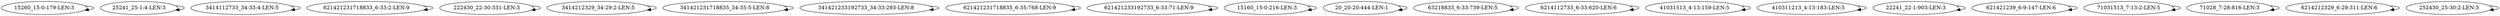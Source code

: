 digraph G {
    "15260_15-0:179-LEN:3" -> "15260_15-0:179-LEN:3";
    "25241_25-1:4-LEN:3" -> "25241_25-1:4-LEN:3";
    "3414112733_34-33:4-LEN:5" -> "3414112733_34-33:4-LEN:5";
    "621421231718833_6-33:2-LEN:9" -> "621421231718833_6-33:2-LEN:9";
    "222430_22-30:331-LEN:3" -> "222430_22-30:331-LEN:3";
    "3414212329_34-29:2-LEN:5" -> "3414212329_34-29:2-LEN:5";
    "341421231718835_34-35:5-LEN:8" -> "341421231718835_34-35:5-LEN:8";
    "341421233192733_34-33:293-LEN:8" -> "341421233192733_34-33:293-LEN:8";
    "621421231718835_6-35:768-LEN:9" -> "621421231718835_6-35:768-LEN:9";
    "621421233192733_6-33:71-LEN:9" -> "621421233192733_6-33:71-LEN:9";
    "15160_15-0:216-LEN:3" -> "15160_15-0:216-LEN:3";
    "20_20-20:444-LEN:1" -> "20_20-20:444-LEN:1";
    "63218833_6-33:739-LEN:5" -> "63218833_6-33:739-LEN:5";
    "6214112733_6-33:620-LEN:6" -> "6214112733_6-33:620-LEN:6";
    "41031513_4-13:159-LEN:5" -> "41031513_4-13:159-LEN:5";
    "410311213_4-13:183-LEN:5" -> "410311213_4-13:183-LEN:5";
    "22241_22-1:903-LEN:3" -> "22241_22-1:903-LEN:3";
    "621421239_6-9:147-LEN:6" -> "621421239_6-9:147-LEN:6";
    "71031513_7-13:2-LEN:5" -> "71031513_7-13:2-LEN:5";
    "71028_7-28:816-LEN:3" -> "71028_7-28:816-LEN:3";
    "6214212329_6-29:311-LEN:6" -> "6214212329_6-29:311-LEN:6";
    "252430_25-30:2-LEN:3" -> "252430_25-30:2-LEN:3";
}
